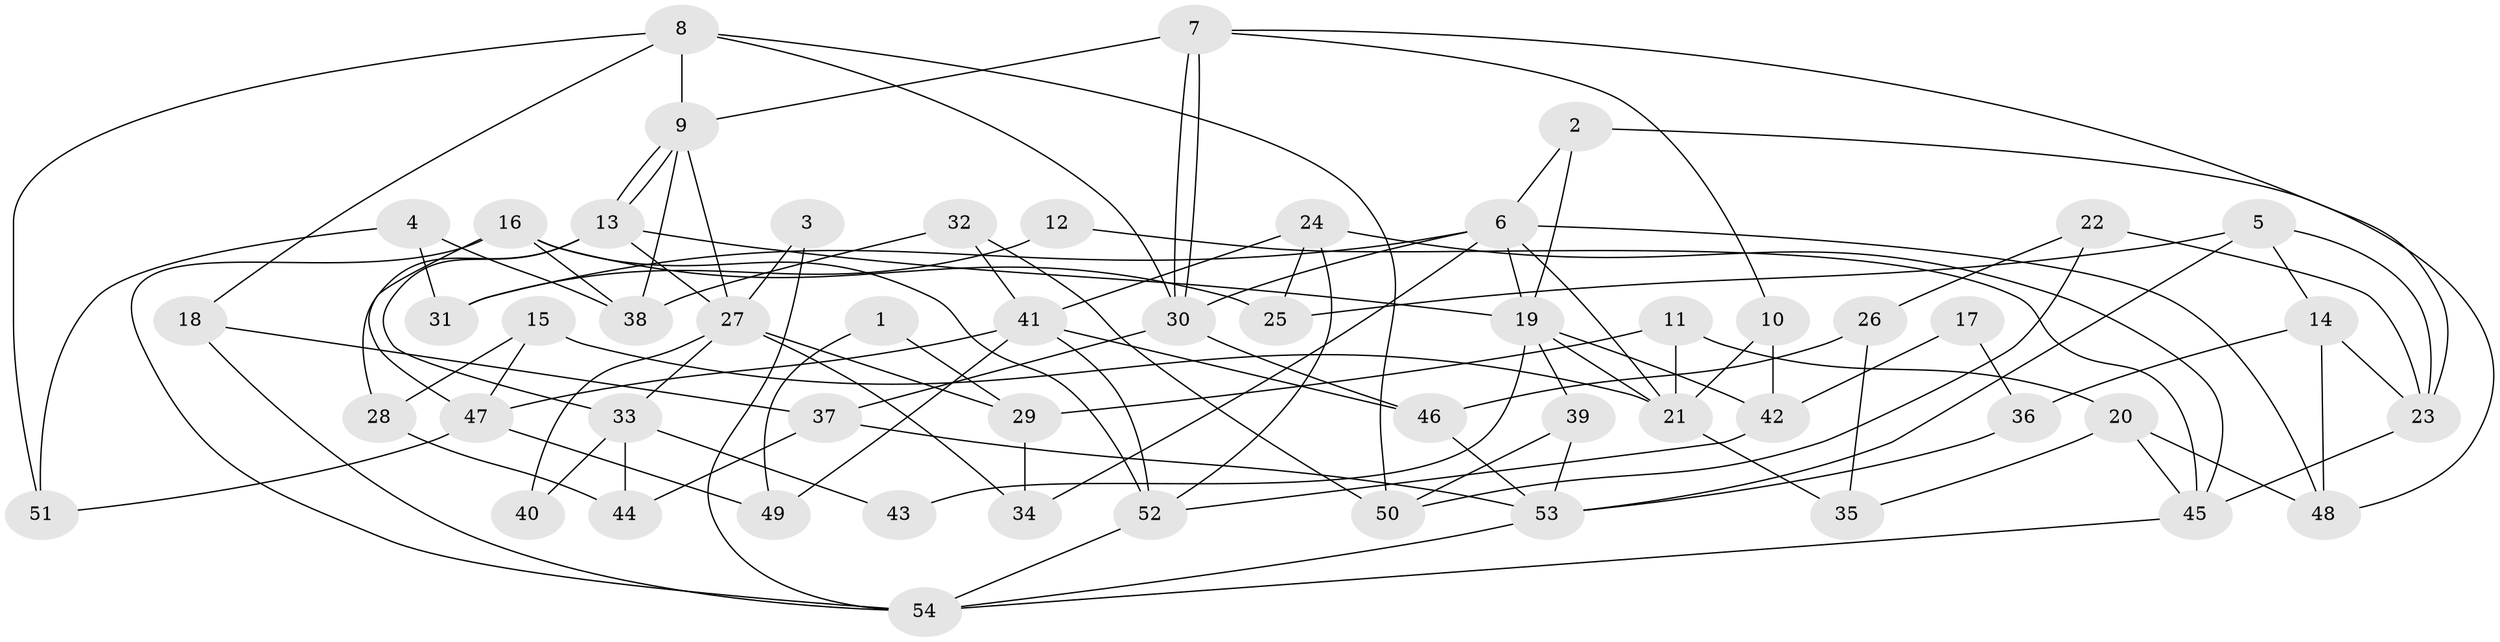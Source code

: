 // coarse degree distribution, {2: 0.15625, 5: 0.28125, 4: 0.21875, 7: 0.0625, 3: 0.21875, 6: 0.03125, 8: 0.03125}
// Generated by graph-tools (version 1.1) at 2025/52/03/04/25 21:52:13]
// undirected, 54 vertices, 108 edges
graph export_dot {
graph [start="1"]
  node [color=gray90,style=filled];
  1;
  2;
  3;
  4;
  5;
  6;
  7;
  8;
  9;
  10;
  11;
  12;
  13;
  14;
  15;
  16;
  17;
  18;
  19;
  20;
  21;
  22;
  23;
  24;
  25;
  26;
  27;
  28;
  29;
  30;
  31;
  32;
  33;
  34;
  35;
  36;
  37;
  38;
  39;
  40;
  41;
  42;
  43;
  44;
  45;
  46;
  47;
  48;
  49;
  50;
  51;
  52;
  53;
  54;
  1 -- 49;
  1 -- 29;
  2 -- 19;
  2 -- 6;
  2 -- 48;
  3 -- 27;
  3 -- 54;
  4 -- 51;
  4 -- 38;
  4 -- 31;
  5 -- 23;
  5 -- 53;
  5 -- 14;
  5 -- 25;
  6 -- 48;
  6 -- 21;
  6 -- 19;
  6 -- 30;
  6 -- 31;
  6 -- 34;
  7 -- 30;
  7 -- 30;
  7 -- 9;
  7 -- 10;
  7 -- 23;
  8 -- 9;
  8 -- 30;
  8 -- 18;
  8 -- 50;
  8 -- 51;
  9 -- 38;
  9 -- 13;
  9 -- 13;
  9 -- 27;
  10 -- 42;
  10 -- 21;
  11 -- 21;
  11 -- 29;
  11 -- 20;
  12 -- 45;
  12 -- 31;
  13 -- 33;
  13 -- 19;
  13 -- 27;
  13 -- 28;
  14 -- 23;
  14 -- 36;
  14 -- 48;
  15 -- 21;
  15 -- 47;
  15 -- 28;
  16 -- 25;
  16 -- 54;
  16 -- 38;
  16 -- 47;
  16 -- 52;
  17 -- 36;
  17 -- 42;
  18 -- 54;
  18 -- 37;
  19 -- 21;
  19 -- 39;
  19 -- 42;
  19 -- 43;
  20 -- 48;
  20 -- 35;
  20 -- 45;
  21 -- 35;
  22 -- 23;
  22 -- 26;
  22 -- 50;
  23 -- 45;
  24 -- 45;
  24 -- 41;
  24 -- 25;
  24 -- 52;
  26 -- 35;
  26 -- 46;
  27 -- 29;
  27 -- 33;
  27 -- 34;
  27 -- 40;
  28 -- 44;
  29 -- 34;
  30 -- 37;
  30 -- 46;
  32 -- 41;
  32 -- 50;
  32 -- 38;
  33 -- 44;
  33 -- 40;
  33 -- 43;
  36 -- 53;
  37 -- 44;
  37 -- 53;
  39 -- 50;
  39 -- 53;
  41 -- 46;
  41 -- 52;
  41 -- 47;
  41 -- 49;
  42 -- 52;
  45 -- 54;
  46 -- 53;
  47 -- 49;
  47 -- 51;
  52 -- 54;
  53 -- 54;
}
